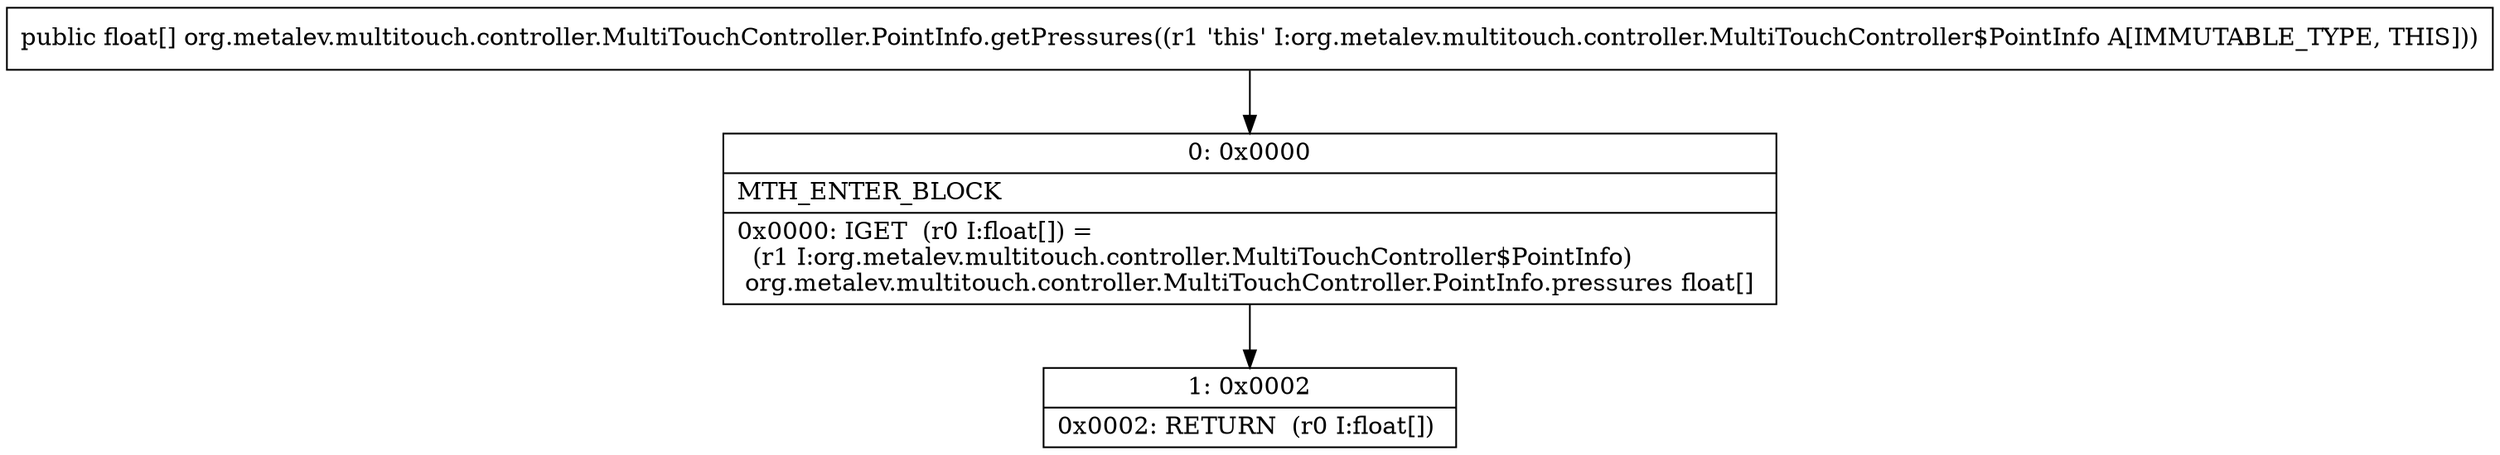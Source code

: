 digraph "CFG fororg.metalev.multitouch.controller.MultiTouchController.PointInfo.getPressures()[F" {
Node_0 [shape=record,label="{0\:\ 0x0000|MTH_ENTER_BLOCK\l|0x0000: IGET  (r0 I:float[]) = \l  (r1 I:org.metalev.multitouch.controller.MultiTouchController$PointInfo)\l org.metalev.multitouch.controller.MultiTouchController.PointInfo.pressures float[] \l}"];
Node_1 [shape=record,label="{1\:\ 0x0002|0x0002: RETURN  (r0 I:float[]) \l}"];
MethodNode[shape=record,label="{public float[] org.metalev.multitouch.controller.MultiTouchController.PointInfo.getPressures((r1 'this' I:org.metalev.multitouch.controller.MultiTouchController$PointInfo A[IMMUTABLE_TYPE, THIS])) }"];
MethodNode -> Node_0;
Node_0 -> Node_1;
}

